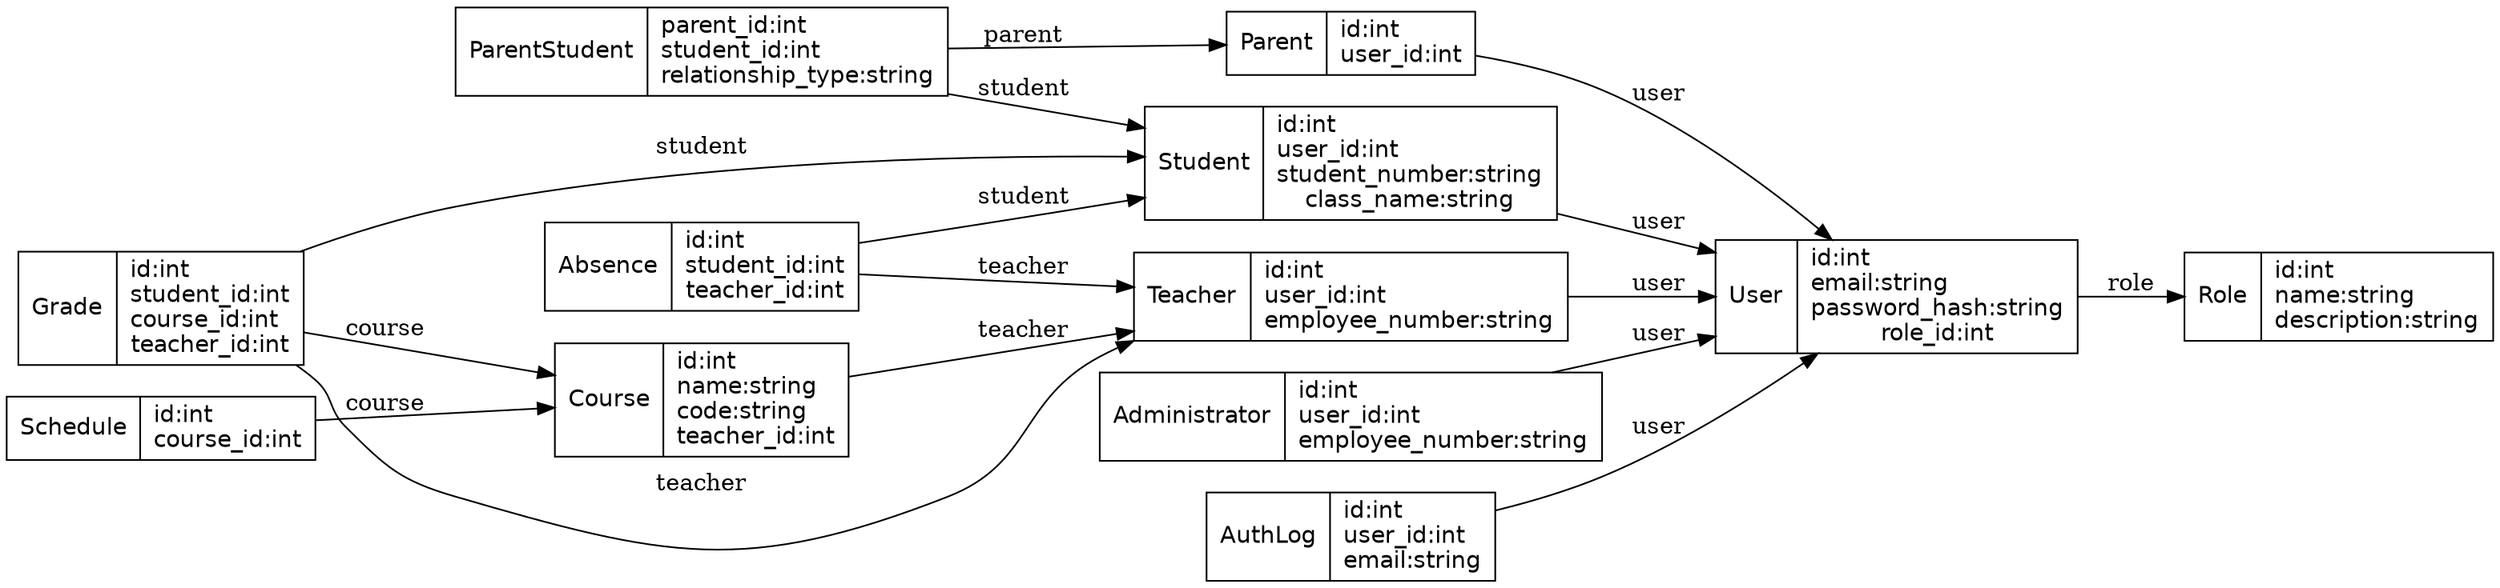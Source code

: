 digraph DataModel {
  rankdir=LR;
  node [shape=record, fontname="Helvetica"];

  Role [label="{Role|id:int\lname:string\ldescription:string}"];
  User [label="{User|id:int\lemail:string\lpassword_hash:string\lrole_id:int}"];
  Student [label="{Student|id:int\luser_id:int\lstudent_number:string\lclass_name:string}"];
  Parent [label="{Parent|id:int\luser_id:int}"];
  ParentStudent [label="{ParentStudent|parent_id:int\lstudent_id:int\lrelationship_type:string}"];
  Teacher [label="{Teacher|id:int\luser_id:int\lemployee_number:string}"];
  Administrator [label="{Administrator|id:int\luser_id:int\lemployee_number:string}"];
  Course [label="{Course|id:int\lname:string\lcode:string\lteacher_id:int}"];
  Grade [label="{Grade|id:int\lstudent_id:int\lcourse_id:int\lteacher_id:int}"];
  Absence [label="{Absence|id:int\lstudent_id:int\lteacher_id:int}"];
  Schedule [label="{Schedule|id:int\lcourse_id:int}"];
  AuthLog [label="{AuthLog|id:int\luser_id:int\lemail:string}"];

  User -> Role [label="role"];
  Student -> User [label="user"];
  Parent -> User [label="user"];
  ParentStudent -> Parent [label="parent"];
  ParentStudent -> Student [label="student"];
  Teacher -> User [label="user"];
  Administrator -> User [label="user"];
  Course -> Teacher [label="teacher"];
  Grade -> Student [label="student"];
  Grade -> Course [label="course"];
  Grade -> Teacher [label="teacher"];
  Absence -> Student [label="student"];
  Absence -> Teacher [label="teacher"];
  Schedule -> Course [label="course"];
  AuthLog -> User [label="user"];
}
